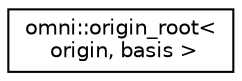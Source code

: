 digraph "Graphical Class Hierarchy"
{
  edge [fontname="Helvetica",fontsize="10",labelfontname="Helvetica",labelfontsize="10"];
  node [fontname="Helvetica",fontsize="10",shape=record];
  rankdir="LR";
  Node0 [label="omni::origin_root\<\l origin, basis \>",height=0.2,width=0.4,color="black", fillcolor="white", style="filled",URL="$structomni_1_1origin__root.html"];
}
